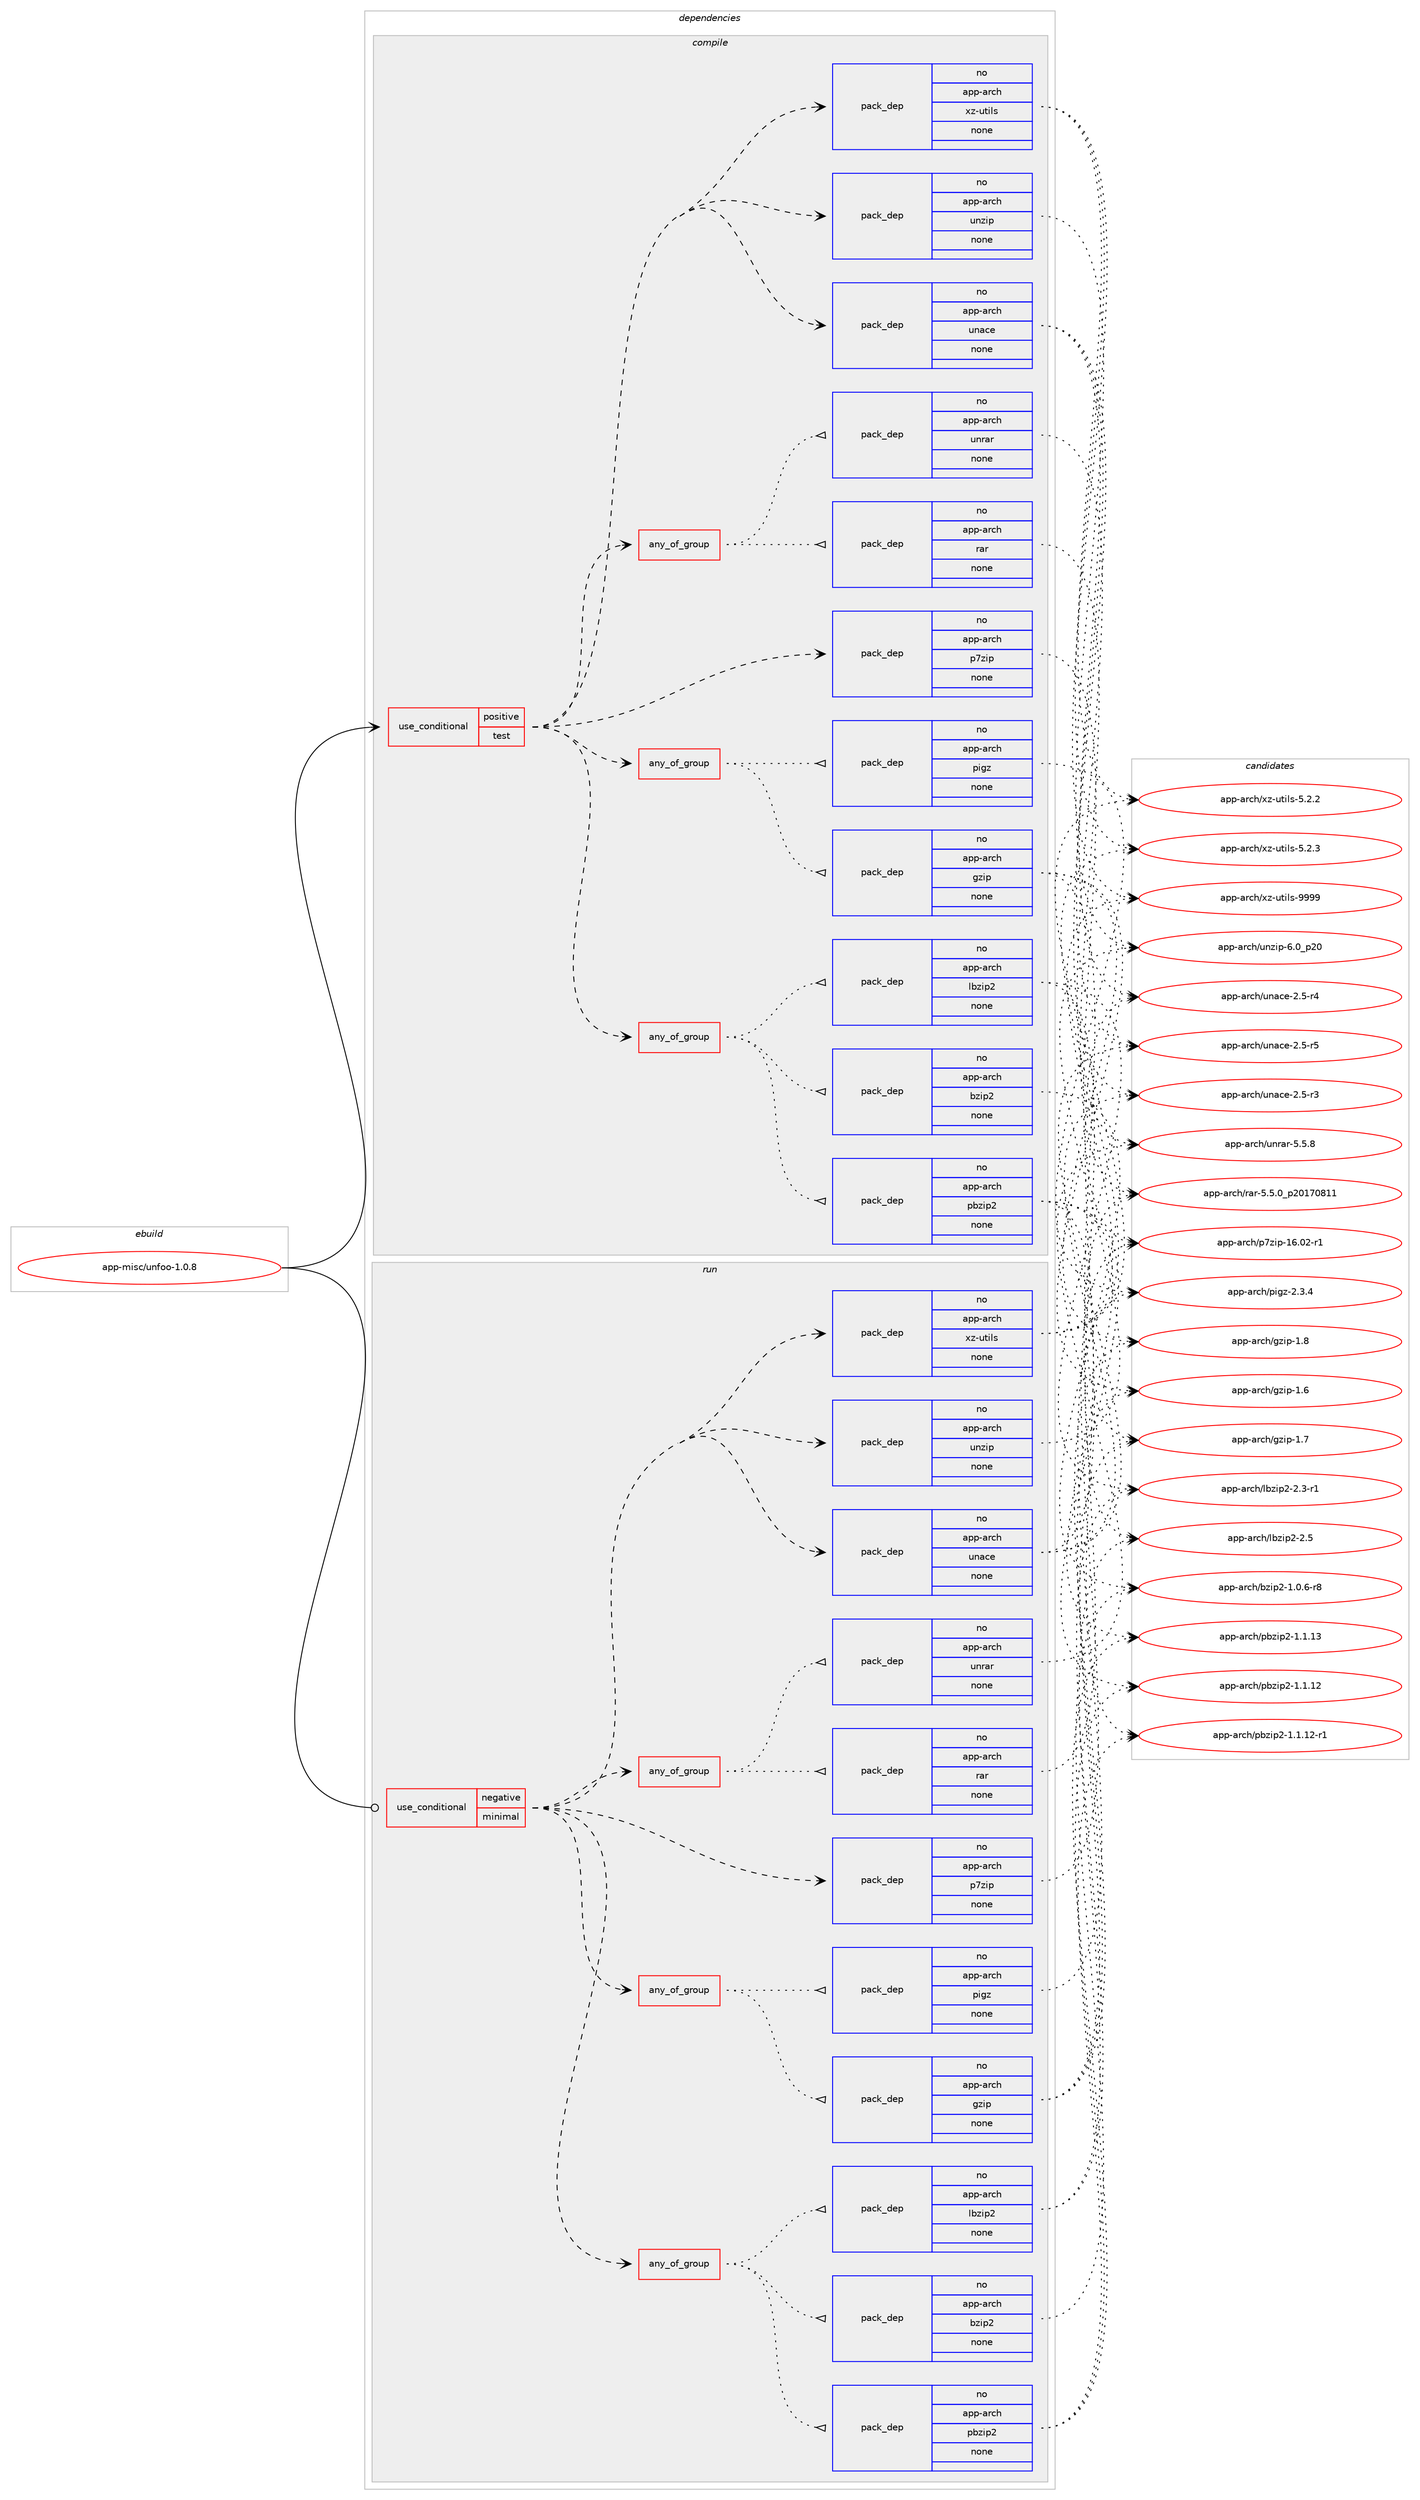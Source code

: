 digraph prolog {

# *************
# Graph options
# *************

newrank=true;
concentrate=true;
compound=true;
graph [rankdir=LR,fontname=Helvetica,fontsize=10,ranksep=1.5];#, ranksep=2.5, nodesep=0.2];
edge  [arrowhead=vee];
node  [fontname=Helvetica,fontsize=10];

# **********
# The ebuild
# **********

subgraph cluster_leftcol {
color=gray;
rank=same;
label=<<i>ebuild</i>>;
id [label="app-misc/unfoo-1.0.8", color=red, width=4, href="../app-misc/unfoo-1.0.8.svg"];
}

# ****************
# The dependencies
# ****************

subgraph cluster_midcol {
color=gray;
label=<<i>dependencies</i>>;
subgraph cluster_compile {
fillcolor="#eeeeee";
style=filled;
label=<<i>compile</i>>;
subgraph cond12948 {
dependency48617 [label=<<TABLE BORDER="0" CELLBORDER="1" CELLSPACING="0" CELLPADDING="4"><TR><TD ROWSPAN="3" CELLPADDING="10">use_conditional</TD></TR><TR><TD>positive</TD></TR><TR><TD>test</TD></TR></TABLE>>, shape=none, color=red];
subgraph any824 {
dependency48618 [label=<<TABLE BORDER="0" CELLBORDER="1" CELLSPACING="0" CELLPADDING="4"><TR><TD CELLPADDING="10">any_of_group</TD></TR></TABLE>>, shape=none, color=red];subgraph pack34824 {
dependency48619 [label=<<TABLE BORDER="0" CELLBORDER="1" CELLSPACING="0" CELLPADDING="4" WIDTH="220"><TR><TD ROWSPAN="6" CELLPADDING="30">pack_dep</TD></TR><TR><TD WIDTH="110">no</TD></TR><TR><TD>app-arch</TD></TR><TR><TD>bzip2</TD></TR><TR><TD>none</TD></TR><TR><TD></TD></TR></TABLE>>, shape=none, color=blue];
}
dependency48618:e -> dependency48619:w [weight=20,style="dotted",arrowhead="oinv"];
subgraph pack34825 {
dependency48620 [label=<<TABLE BORDER="0" CELLBORDER="1" CELLSPACING="0" CELLPADDING="4" WIDTH="220"><TR><TD ROWSPAN="6" CELLPADDING="30">pack_dep</TD></TR><TR><TD WIDTH="110">no</TD></TR><TR><TD>app-arch</TD></TR><TR><TD>lbzip2</TD></TR><TR><TD>none</TD></TR><TR><TD></TD></TR></TABLE>>, shape=none, color=blue];
}
dependency48618:e -> dependency48620:w [weight=20,style="dotted",arrowhead="oinv"];
subgraph pack34826 {
dependency48621 [label=<<TABLE BORDER="0" CELLBORDER="1" CELLSPACING="0" CELLPADDING="4" WIDTH="220"><TR><TD ROWSPAN="6" CELLPADDING="30">pack_dep</TD></TR><TR><TD WIDTH="110">no</TD></TR><TR><TD>app-arch</TD></TR><TR><TD>pbzip2</TD></TR><TR><TD>none</TD></TR><TR><TD></TD></TR></TABLE>>, shape=none, color=blue];
}
dependency48618:e -> dependency48621:w [weight=20,style="dotted",arrowhead="oinv"];
}
dependency48617:e -> dependency48618:w [weight=20,style="dashed",arrowhead="vee"];
subgraph any825 {
dependency48622 [label=<<TABLE BORDER="0" CELLBORDER="1" CELLSPACING="0" CELLPADDING="4"><TR><TD CELLPADDING="10">any_of_group</TD></TR></TABLE>>, shape=none, color=red];subgraph pack34827 {
dependency48623 [label=<<TABLE BORDER="0" CELLBORDER="1" CELLSPACING="0" CELLPADDING="4" WIDTH="220"><TR><TD ROWSPAN="6" CELLPADDING="30">pack_dep</TD></TR><TR><TD WIDTH="110">no</TD></TR><TR><TD>app-arch</TD></TR><TR><TD>gzip</TD></TR><TR><TD>none</TD></TR><TR><TD></TD></TR></TABLE>>, shape=none, color=blue];
}
dependency48622:e -> dependency48623:w [weight=20,style="dotted",arrowhead="oinv"];
subgraph pack34828 {
dependency48624 [label=<<TABLE BORDER="0" CELLBORDER="1" CELLSPACING="0" CELLPADDING="4" WIDTH="220"><TR><TD ROWSPAN="6" CELLPADDING="30">pack_dep</TD></TR><TR><TD WIDTH="110">no</TD></TR><TR><TD>app-arch</TD></TR><TR><TD>pigz</TD></TR><TR><TD>none</TD></TR><TR><TD></TD></TR></TABLE>>, shape=none, color=blue];
}
dependency48622:e -> dependency48624:w [weight=20,style="dotted",arrowhead="oinv"];
}
dependency48617:e -> dependency48622:w [weight=20,style="dashed",arrowhead="vee"];
subgraph pack34829 {
dependency48625 [label=<<TABLE BORDER="0" CELLBORDER="1" CELLSPACING="0" CELLPADDING="4" WIDTH="220"><TR><TD ROWSPAN="6" CELLPADDING="30">pack_dep</TD></TR><TR><TD WIDTH="110">no</TD></TR><TR><TD>app-arch</TD></TR><TR><TD>p7zip</TD></TR><TR><TD>none</TD></TR><TR><TD></TD></TR></TABLE>>, shape=none, color=blue];
}
dependency48617:e -> dependency48625:w [weight=20,style="dashed",arrowhead="vee"];
subgraph any826 {
dependency48626 [label=<<TABLE BORDER="0" CELLBORDER="1" CELLSPACING="0" CELLPADDING="4"><TR><TD CELLPADDING="10">any_of_group</TD></TR></TABLE>>, shape=none, color=red];subgraph pack34830 {
dependency48627 [label=<<TABLE BORDER="0" CELLBORDER="1" CELLSPACING="0" CELLPADDING="4" WIDTH="220"><TR><TD ROWSPAN="6" CELLPADDING="30">pack_dep</TD></TR><TR><TD WIDTH="110">no</TD></TR><TR><TD>app-arch</TD></TR><TR><TD>rar</TD></TR><TR><TD>none</TD></TR><TR><TD></TD></TR></TABLE>>, shape=none, color=blue];
}
dependency48626:e -> dependency48627:w [weight=20,style="dotted",arrowhead="oinv"];
subgraph pack34831 {
dependency48628 [label=<<TABLE BORDER="0" CELLBORDER="1" CELLSPACING="0" CELLPADDING="4" WIDTH="220"><TR><TD ROWSPAN="6" CELLPADDING="30">pack_dep</TD></TR><TR><TD WIDTH="110">no</TD></TR><TR><TD>app-arch</TD></TR><TR><TD>unrar</TD></TR><TR><TD>none</TD></TR><TR><TD></TD></TR></TABLE>>, shape=none, color=blue];
}
dependency48626:e -> dependency48628:w [weight=20,style="dotted",arrowhead="oinv"];
}
dependency48617:e -> dependency48626:w [weight=20,style="dashed",arrowhead="vee"];
subgraph pack34832 {
dependency48629 [label=<<TABLE BORDER="0" CELLBORDER="1" CELLSPACING="0" CELLPADDING="4" WIDTH="220"><TR><TD ROWSPAN="6" CELLPADDING="30">pack_dep</TD></TR><TR><TD WIDTH="110">no</TD></TR><TR><TD>app-arch</TD></TR><TR><TD>unace</TD></TR><TR><TD>none</TD></TR><TR><TD></TD></TR></TABLE>>, shape=none, color=blue];
}
dependency48617:e -> dependency48629:w [weight=20,style="dashed",arrowhead="vee"];
subgraph pack34833 {
dependency48630 [label=<<TABLE BORDER="0" CELLBORDER="1" CELLSPACING="0" CELLPADDING="4" WIDTH="220"><TR><TD ROWSPAN="6" CELLPADDING="30">pack_dep</TD></TR><TR><TD WIDTH="110">no</TD></TR><TR><TD>app-arch</TD></TR><TR><TD>unzip</TD></TR><TR><TD>none</TD></TR><TR><TD></TD></TR></TABLE>>, shape=none, color=blue];
}
dependency48617:e -> dependency48630:w [weight=20,style="dashed",arrowhead="vee"];
subgraph pack34834 {
dependency48631 [label=<<TABLE BORDER="0" CELLBORDER="1" CELLSPACING="0" CELLPADDING="4" WIDTH="220"><TR><TD ROWSPAN="6" CELLPADDING="30">pack_dep</TD></TR><TR><TD WIDTH="110">no</TD></TR><TR><TD>app-arch</TD></TR><TR><TD>xz-utils</TD></TR><TR><TD>none</TD></TR><TR><TD></TD></TR></TABLE>>, shape=none, color=blue];
}
dependency48617:e -> dependency48631:w [weight=20,style="dashed",arrowhead="vee"];
}
id:e -> dependency48617:w [weight=20,style="solid",arrowhead="vee"];
}
subgraph cluster_compileandrun {
fillcolor="#eeeeee";
style=filled;
label=<<i>compile and run</i>>;
}
subgraph cluster_run {
fillcolor="#eeeeee";
style=filled;
label=<<i>run</i>>;
subgraph cond12949 {
dependency48632 [label=<<TABLE BORDER="0" CELLBORDER="1" CELLSPACING="0" CELLPADDING="4"><TR><TD ROWSPAN="3" CELLPADDING="10">use_conditional</TD></TR><TR><TD>negative</TD></TR><TR><TD>minimal</TD></TR></TABLE>>, shape=none, color=red];
subgraph any827 {
dependency48633 [label=<<TABLE BORDER="0" CELLBORDER="1" CELLSPACING="0" CELLPADDING="4"><TR><TD CELLPADDING="10">any_of_group</TD></TR></TABLE>>, shape=none, color=red];subgraph pack34835 {
dependency48634 [label=<<TABLE BORDER="0" CELLBORDER="1" CELLSPACING="0" CELLPADDING="4" WIDTH="220"><TR><TD ROWSPAN="6" CELLPADDING="30">pack_dep</TD></TR><TR><TD WIDTH="110">no</TD></TR><TR><TD>app-arch</TD></TR><TR><TD>bzip2</TD></TR><TR><TD>none</TD></TR><TR><TD></TD></TR></TABLE>>, shape=none, color=blue];
}
dependency48633:e -> dependency48634:w [weight=20,style="dotted",arrowhead="oinv"];
subgraph pack34836 {
dependency48635 [label=<<TABLE BORDER="0" CELLBORDER="1" CELLSPACING="0" CELLPADDING="4" WIDTH="220"><TR><TD ROWSPAN="6" CELLPADDING="30">pack_dep</TD></TR><TR><TD WIDTH="110">no</TD></TR><TR><TD>app-arch</TD></TR><TR><TD>lbzip2</TD></TR><TR><TD>none</TD></TR><TR><TD></TD></TR></TABLE>>, shape=none, color=blue];
}
dependency48633:e -> dependency48635:w [weight=20,style="dotted",arrowhead="oinv"];
subgraph pack34837 {
dependency48636 [label=<<TABLE BORDER="0" CELLBORDER="1" CELLSPACING="0" CELLPADDING="4" WIDTH="220"><TR><TD ROWSPAN="6" CELLPADDING="30">pack_dep</TD></TR><TR><TD WIDTH="110">no</TD></TR><TR><TD>app-arch</TD></TR><TR><TD>pbzip2</TD></TR><TR><TD>none</TD></TR><TR><TD></TD></TR></TABLE>>, shape=none, color=blue];
}
dependency48633:e -> dependency48636:w [weight=20,style="dotted",arrowhead="oinv"];
}
dependency48632:e -> dependency48633:w [weight=20,style="dashed",arrowhead="vee"];
subgraph any828 {
dependency48637 [label=<<TABLE BORDER="0" CELLBORDER="1" CELLSPACING="0" CELLPADDING="4"><TR><TD CELLPADDING="10">any_of_group</TD></TR></TABLE>>, shape=none, color=red];subgraph pack34838 {
dependency48638 [label=<<TABLE BORDER="0" CELLBORDER="1" CELLSPACING="0" CELLPADDING="4" WIDTH="220"><TR><TD ROWSPAN="6" CELLPADDING="30">pack_dep</TD></TR><TR><TD WIDTH="110">no</TD></TR><TR><TD>app-arch</TD></TR><TR><TD>gzip</TD></TR><TR><TD>none</TD></TR><TR><TD></TD></TR></TABLE>>, shape=none, color=blue];
}
dependency48637:e -> dependency48638:w [weight=20,style="dotted",arrowhead="oinv"];
subgraph pack34839 {
dependency48639 [label=<<TABLE BORDER="0" CELLBORDER="1" CELLSPACING="0" CELLPADDING="4" WIDTH="220"><TR><TD ROWSPAN="6" CELLPADDING="30">pack_dep</TD></TR><TR><TD WIDTH="110">no</TD></TR><TR><TD>app-arch</TD></TR><TR><TD>pigz</TD></TR><TR><TD>none</TD></TR><TR><TD></TD></TR></TABLE>>, shape=none, color=blue];
}
dependency48637:e -> dependency48639:w [weight=20,style="dotted",arrowhead="oinv"];
}
dependency48632:e -> dependency48637:w [weight=20,style="dashed",arrowhead="vee"];
subgraph pack34840 {
dependency48640 [label=<<TABLE BORDER="0" CELLBORDER="1" CELLSPACING="0" CELLPADDING="4" WIDTH="220"><TR><TD ROWSPAN="6" CELLPADDING="30">pack_dep</TD></TR><TR><TD WIDTH="110">no</TD></TR><TR><TD>app-arch</TD></TR><TR><TD>p7zip</TD></TR><TR><TD>none</TD></TR><TR><TD></TD></TR></TABLE>>, shape=none, color=blue];
}
dependency48632:e -> dependency48640:w [weight=20,style="dashed",arrowhead="vee"];
subgraph any829 {
dependency48641 [label=<<TABLE BORDER="0" CELLBORDER="1" CELLSPACING="0" CELLPADDING="4"><TR><TD CELLPADDING="10">any_of_group</TD></TR></TABLE>>, shape=none, color=red];subgraph pack34841 {
dependency48642 [label=<<TABLE BORDER="0" CELLBORDER="1" CELLSPACING="0" CELLPADDING="4" WIDTH="220"><TR><TD ROWSPAN="6" CELLPADDING="30">pack_dep</TD></TR><TR><TD WIDTH="110">no</TD></TR><TR><TD>app-arch</TD></TR><TR><TD>rar</TD></TR><TR><TD>none</TD></TR><TR><TD></TD></TR></TABLE>>, shape=none, color=blue];
}
dependency48641:e -> dependency48642:w [weight=20,style="dotted",arrowhead="oinv"];
subgraph pack34842 {
dependency48643 [label=<<TABLE BORDER="0" CELLBORDER="1" CELLSPACING="0" CELLPADDING="4" WIDTH="220"><TR><TD ROWSPAN="6" CELLPADDING="30">pack_dep</TD></TR><TR><TD WIDTH="110">no</TD></TR><TR><TD>app-arch</TD></TR><TR><TD>unrar</TD></TR><TR><TD>none</TD></TR><TR><TD></TD></TR></TABLE>>, shape=none, color=blue];
}
dependency48641:e -> dependency48643:w [weight=20,style="dotted",arrowhead="oinv"];
}
dependency48632:e -> dependency48641:w [weight=20,style="dashed",arrowhead="vee"];
subgraph pack34843 {
dependency48644 [label=<<TABLE BORDER="0" CELLBORDER="1" CELLSPACING="0" CELLPADDING="4" WIDTH="220"><TR><TD ROWSPAN="6" CELLPADDING="30">pack_dep</TD></TR><TR><TD WIDTH="110">no</TD></TR><TR><TD>app-arch</TD></TR><TR><TD>unace</TD></TR><TR><TD>none</TD></TR><TR><TD></TD></TR></TABLE>>, shape=none, color=blue];
}
dependency48632:e -> dependency48644:w [weight=20,style="dashed",arrowhead="vee"];
subgraph pack34844 {
dependency48645 [label=<<TABLE BORDER="0" CELLBORDER="1" CELLSPACING="0" CELLPADDING="4" WIDTH="220"><TR><TD ROWSPAN="6" CELLPADDING="30">pack_dep</TD></TR><TR><TD WIDTH="110">no</TD></TR><TR><TD>app-arch</TD></TR><TR><TD>unzip</TD></TR><TR><TD>none</TD></TR><TR><TD></TD></TR></TABLE>>, shape=none, color=blue];
}
dependency48632:e -> dependency48645:w [weight=20,style="dashed",arrowhead="vee"];
subgraph pack34845 {
dependency48646 [label=<<TABLE BORDER="0" CELLBORDER="1" CELLSPACING="0" CELLPADDING="4" WIDTH="220"><TR><TD ROWSPAN="6" CELLPADDING="30">pack_dep</TD></TR><TR><TD WIDTH="110">no</TD></TR><TR><TD>app-arch</TD></TR><TR><TD>xz-utils</TD></TR><TR><TD>none</TD></TR><TR><TD></TD></TR></TABLE>>, shape=none, color=blue];
}
dependency48632:e -> dependency48646:w [weight=20,style="dashed",arrowhead="vee"];
}
id:e -> dependency48632:w [weight=20,style="solid",arrowhead="odot"];
}
}

# **************
# The candidates
# **************

subgraph cluster_choices {
rank=same;
color=gray;
label=<<i>candidates</i>>;

subgraph choice34824 {
color=black;
nodesep=1;
choice971121124597114991044798122105112504549464846544511456 [label="app-arch/bzip2-1.0.6-r8", color=red, width=4,href="../app-arch/bzip2-1.0.6-r8.svg"];
dependency48619:e -> choice971121124597114991044798122105112504549464846544511456:w [style=dotted,weight="100"];
}
subgraph choice34825 {
color=black;
nodesep=1;
choice97112112459711499104471089812210511250455046514511449 [label="app-arch/lbzip2-2.3-r1", color=red, width=4,href="../app-arch/lbzip2-2.3-r1.svg"];
choice9711211245971149910447108981221051125045504653 [label="app-arch/lbzip2-2.5", color=red, width=4,href="../app-arch/lbzip2-2.5.svg"];
dependency48620:e -> choice97112112459711499104471089812210511250455046514511449:w [style=dotted,weight="100"];
dependency48620:e -> choice9711211245971149910447108981221051125045504653:w [style=dotted,weight="100"];
}
subgraph choice34826 {
color=black;
nodesep=1;
choice9711211245971149910447112981221051125045494649464950 [label="app-arch/pbzip2-1.1.12", color=red, width=4,href="../app-arch/pbzip2-1.1.12.svg"];
choice97112112459711499104471129812210511250454946494649504511449 [label="app-arch/pbzip2-1.1.12-r1", color=red, width=4,href="../app-arch/pbzip2-1.1.12-r1.svg"];
choice9711211245971149910447112981221051125045494649464951 [label="app-arch/pbzip2-1.1.13", color=red, width=4,href="../app-arch/pbzip2-1.1.13.svg"];
dependency48621:e -> choice9711211245971149910447112981221051125045494649464950:w [style=dotted,weight="100"];
dependency48621:e -> choice97112112459711499104471129812210511250454946494649504511449:w [style=dotted,weight="100"];
dependency48621:e -> choice9711211245971149910447112981221051125045494649464951:w [style=dotted,weight="100"];
}
subgraph choice34827 {
color=black;
nodesep=1;
choice971121124597114991044710312210511245494654 [label="app-arch/gzip-1.6", color=red, width=4,href="../app-arch/gzip-1.6.svg"];
choice971121124597114991044710312210511245494655 [label="app-arch/gzip-1.7", color=red, width=4,href="../app-arch/gzip-1.7.svg"];
choice971121124597114991044710312210511245494656 [label="app-arch/gzip-1.8", color=red, width=4,href="../app-arch/gzip-1.8.svg"];
dependency48623:e -> choice971121124597114991044710312210511245494654:w [style=dotted,weight="100"];
dependency48623:e -> choice971121124597114991044710312210511245494655:w [style=dotted,weight="100"];
dependency48623:e -> choice971121124597114991044710312210511245494656:w [style=dotted,weight="100"];
}
subgraph choice34828 {
color=black;
nodesep=1;
choice9711211245971149910447112105103122455046514652 [label="app-arch/pigz-2.3.4", color=red, width=4,href="../app-arch/pigz-2.3.4.svg"];
dependency48624:e -> choice9711211245971149910447112105103122455046514652:w [style=dotted,weight="100"];
}
subgraph choice34829 {
color=black;
nodesep=1;
choice9711211245971149910447112551221051124549544648504511449 [label="app-arch/p7zip-16.02-r1", color=red, width=4,href="../app-arch/p7zip-16.02-r1.svg"];
dependency48625:e -> choice9711211245971149910447112551221051124549544648504511449:w [style=dotted,weight="100"];
}
subgraph choice34830 {
color=black;
nodesep=1;
choice971121124597114991044711497114455346534648951125048495548564949 [label="app-arch/rar-5.5.0_p20170811", color=red, width=4,href="../app-arch/rar-5.5.0_p20170811.svg"];
dependency48627:e -> choice971121124597114991044711497114455346534648951125048495548564949:w [style=dotted,weight="100"];
}
subgraph choice34831 {
color=black;
nodesep=1;
choice971121124597114991044711711011497114455346534656 [label="app-arch/unrar-5.5.8", color=red, width=4,href="../app-arch/unrar-5.5.8.svg"];
dependency48628:e -> choice971121124597114991044711711011497114455346534656:w [style=dotted,weight="100"];
}
subgraph choice34832 {
color=black;
nodesep=1;
choice97112112459711499104471171109799101455046534511451 [label="app-arch/unace-2.5-r3", color=red, width=4,href="../app-arch/unace-2.5-r3.svg"];
choice97112112459711499104471171109799101455046534511452 [label="app-arch/unace-2.5-r4", color=red, width=4,href="../app-arch/unace-2.5-r4.svg"];
choice97112112459711499104471171109799101455046534511453 [label="app-arch/unace-2.5-r5", color=red, width=4,href="../app-arch/unace-2.5-r5.svg"];
dependency48629:e -> choice97112112459711499104471171109799101455046534511451:w [style=dotted,weight="100"];
dependency48629:e -> choice97112112459711499104471171109799101455046534511452:w [style=dotted,weight="100"];
dependency48629:e -> choice97112112459711499104471171109799101455046534511453:w [style=dotted,weight="100"];
}
subgraph choice34833 {
color=black;
nodesep=1;
choice971121124597114991044711711012210511245544648951125048 [label="app-arch/unzip-6.0_p20", color=red, width=4,href="../app-arch/unzip-6.0_p20.svg"];
dependency48630:e -> choice971121124597114991044711711012210511245544648951125048:w [style=dotted,weight="100"];
}
subgraph choice34834 {
color=black;
nodesep=1;
choice971121124597114991044712012245117116105108115455346504650 [label="app-arch/xz-utils-5.2.2", color=red, width=4,href="../app-arch/xz-utils-5.2.2.svg"];
choice971121124597114991044712012245117116105108115455346504651 [label="app-arch/xz-utils-5.2.3", color=red, width=4,href="../app-arch/xz-utils-5.2.3.svg"];
choice9711211245971149910447120122451171161051081154557575757 [label="app-arch/xz-utils-9999", color=red, width=4,href="../app-arch/xz-utils-9999.svg"];
dependency48631:e -> choice971121124597114991044712012245117116105108115455346504650:w [style=dotted,weight="100"];
dependency48631:e -> choice971121124597114991044712012245117116105108115455346504651:w [style=dotted,weight="100"];
dependency48631:e -> choice9711211245971149910447120122451171161051081154557575757:w [style=dotted,weight="100"];
}
subgraph choice34835 {
color=black;
nodesep=1;
choice971121124597114991044798122105112504549464846544511456 [label="app-arch/bzip2-1.0.6-r8", color=red, width=4,href="../app-arch/bzip2-1.0.6-r8.svg"];
dependency48634:e -> choice971121124597114991044798122105112504549464846544511456:w [style=dotted,weight="100"];
}
subgraph choice34836 {
color=black;
nodesep=1;
choice97112112459711499104471089812210511250455046514511449 [label="app-arch/lbzip2-2.3-r1", color=red, width=4,href="../app-arch/lbzip2-2.3-r1.svg"];
choice9711211245971149910447108981221051125045504653 [label="app-arch/lbzip2-2.5", color=red, width=4,href="../app-arch/lbzip2-2.5.svg"];
dependency48635:e -> choice97112112459711499104471089812210511250455046514511449:w [style=dotted,weight="100"];
dependency48635:e -> choice9711211245971149910447108981221051125045504653:w [style=dotted,weight="100"];
}
subgraph choice34837 {
color=black;
nodesep=1;
choice9711211245971149910447112981221051125045494649464950 [label="app-arch/pbzip2-1.1.12", color=red, width=4,href="../app-arch/pbzip2-1.1.12.svg"];
choice97112112459711499104471129812210511250454946494649504511449 [label="app-arch/pbzip2-1.1.12-r1", color=red, width=4,href="../app-arch/pbzip2-1.1.12-r1.svg"];
choice9711211245971149910447112981221051125045494649464951 [label="app-arch/pbzip2-1.1.13", color=red, width=4,href="../app-arch/pbzip2-1.1.13.svg"];
dependency48636:e -> choice9711211245971149910447112981221051125045494649464950:w [style=dotted,weight="100"];
dependency48636:e -> choice97112112459711499104471129812210511250454946494649504511449:w [style=dotted,weight="100"];
dependency48636:e -> choice9711211245971149910447112981221051125045494649464951:w [style=dotted,weight="100"];
}
subgraph choice34838 {
color=black;
nodesep=1;
choice971121124597114991044710312210511245494654 [label="app-arch/gzip-1.6", color=red, width=4,href="../app-arch/gzip-1.6.svg"];
choice971121124597114991044710312210511245494655 [label="app-arch/gzip-1.7", color=red, width=4,href="../app-arch/gzip-1.7.svg"];
choice971121124597114991044710312210511245494656 [label="app-arch/gzip-1.8", color=red, width=4,href="../app-arch/gzip-1.8.svg"];
dependency48638:e -> choice971121124597114991044710312210511245494654:w [style=dotted,weight="100"];
dependency48638:e -> choice971121124597114991044710312210511245494655:w [style=dotted,weight="100"];
dependency48638:e -> choice971121124597114991044710312210511245494656:w [style=dotted,weight="100"];
}
subgraph choice34839 {
color=black;
nodesep=1;
choice9711211245971149910447112105103122455046514652 [label="app-arch/pigz-2.3.4", color=red, width=4,href="../app-arch/pigz-2.3.4.svg"];
dependency48639:e -> choice9711211245971149910447112105103122455046514652:w [style=dotted,weight="100"];
}
subgraph choice34840 {
color=black;
nodesep=1;
choice9711211245971149910447112551221051124549544648504511449 [label="app-arch/p7zip-16.02-r1", color=red, width=4,href="../app-arch/p7zip-16.02-r1.svg"];
dependency48640:e -> choice9711211245971149910447112551221051124549544648504511449:w [style=dotted,weight="100"];
}
subgraph choice34841 {
color=black;
nodesep=1;
choice971121124597114991044711497114455346534648951125048495548564949 [label="app-arch/rar-5.5.0_p20170811", color=red, width=4,href="../app-arch/rar-5.5.0_p20170811.svg"];
dependency48642:e -> choice971121124597114991044711497114455346534648951125048495548564949:w [style=dotted,weight="100"];
}
subgraph choice34842 {
color=black;
nodesep=1;
choice971121124597114991044711711011497114455346534656 [label="app-arch/unrar-5.5.8", color=red, width=4,href="../app-arch/unrar-5.5.8.svg"];
dependency48643:e -> choice971121124597114991044711711011497114455346534656:w [style=dotted,weight="100"];
}
subgraph choice34843 {
color=black;
nodesep=1;
choice97112112459711499104471171109799101455046534511451 [label="app-arch/unace-2.5-r3", color=red, width=4,href="../app-arch/unace-2.5-r3.svg"];
choice97112112459711499104471171109799101455046534511452 [label="app-arch/unace-2.5-r4", color=red, width=4,href="../app-arch/unace-2.5-r4.svg"];
choice97112112459711499104471171109799101455046534511453 [label="app-arch/unace-2.5-r5", color=red, width=4,href="../app-arch/unace-2.5-r5.svg"];
dependency48644:e -> choice97112112459711499104471171109799101455046534511451:w [style=dotted,weight="100"];
dependency48644:e -> choice97112112459711499104471171109799101455046534511452:w [style=dotted,weight="100"];
dependency48644:e -> choice97112112459711499104471171109799101455046534511453:w [style=dotted,weight="100"];
}
subgraph choice34844 {
color=black;
nodesep=1;
choice971121124597114991044711711012210511245544648951125048 [label="app-arch/unzip-6.0_p20", color=red, width=4,href="../app-arch/unzip-6.0_p20.svg"];
dependency48645:e -> choice971121124597114991044711711012210511245544648951125048:w [style=dotted,weight="100"];
}
subgraph choice34845 {
color=black;
nodesep=1;
choice971121124597114991044712012245117116105108115455346504650 [label="app-arch/xz-utils-5.2.2", color=red, width=4,href="../app-arch/xz-utils-5.2.2.svg"];
choice971121124597114991044712012245117116105108115455346504651 [label="app-arch/xz-utils-5.2.3", color=red, width=4,href="../app-arch/xz-utils-5.2.3.svg"];
choice9711211245971149910447120122451171161051081154557575757 [label="app-arch/xz-utils-9999", color=red, width=4,href="../app-arch/xz-utils-9999.svg"];
dependency48646:e -> choice971121124597114991044712012245117116105108115455346504650:w [style=dotted,weight="100"];
dependency48646:e -> choice971121124597114991044712012245117116105108115455346504651:w [style=dotted,weight="100"];
dependency48646:e -> choice9711211245971149910447120122451171161051081154557575757:w [style=dotted,weight="100"];
}
}

}
